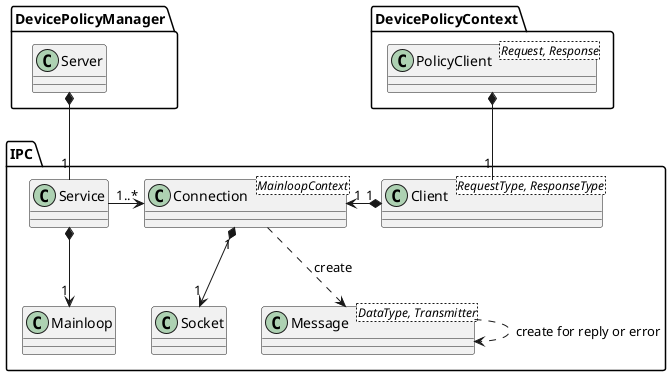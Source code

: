 @startuml
namespace IPC {

class Socket
class Message <DataType, Transmitter>

Message ..> Message : create for reply or error

class Connection <MainloopContext>

Connection "1" *--> "1" Socket
Connection ..> Message : create

class Mainloop

class Client <RequestType, ResponseType>

Client "1" *-left-> "1" Connection

class Service


Service -right-> "1..*" Connection
Service *--> "1" Mainloop

}

namespace DevicePolicyManager {
class Server

Server *-- "1" IPC.Service
}

namespace DevicePolicyContext {

class PolicyClient <Request, Response>

PolicyClient *-- "1" IPC.Client

}

@enduml


